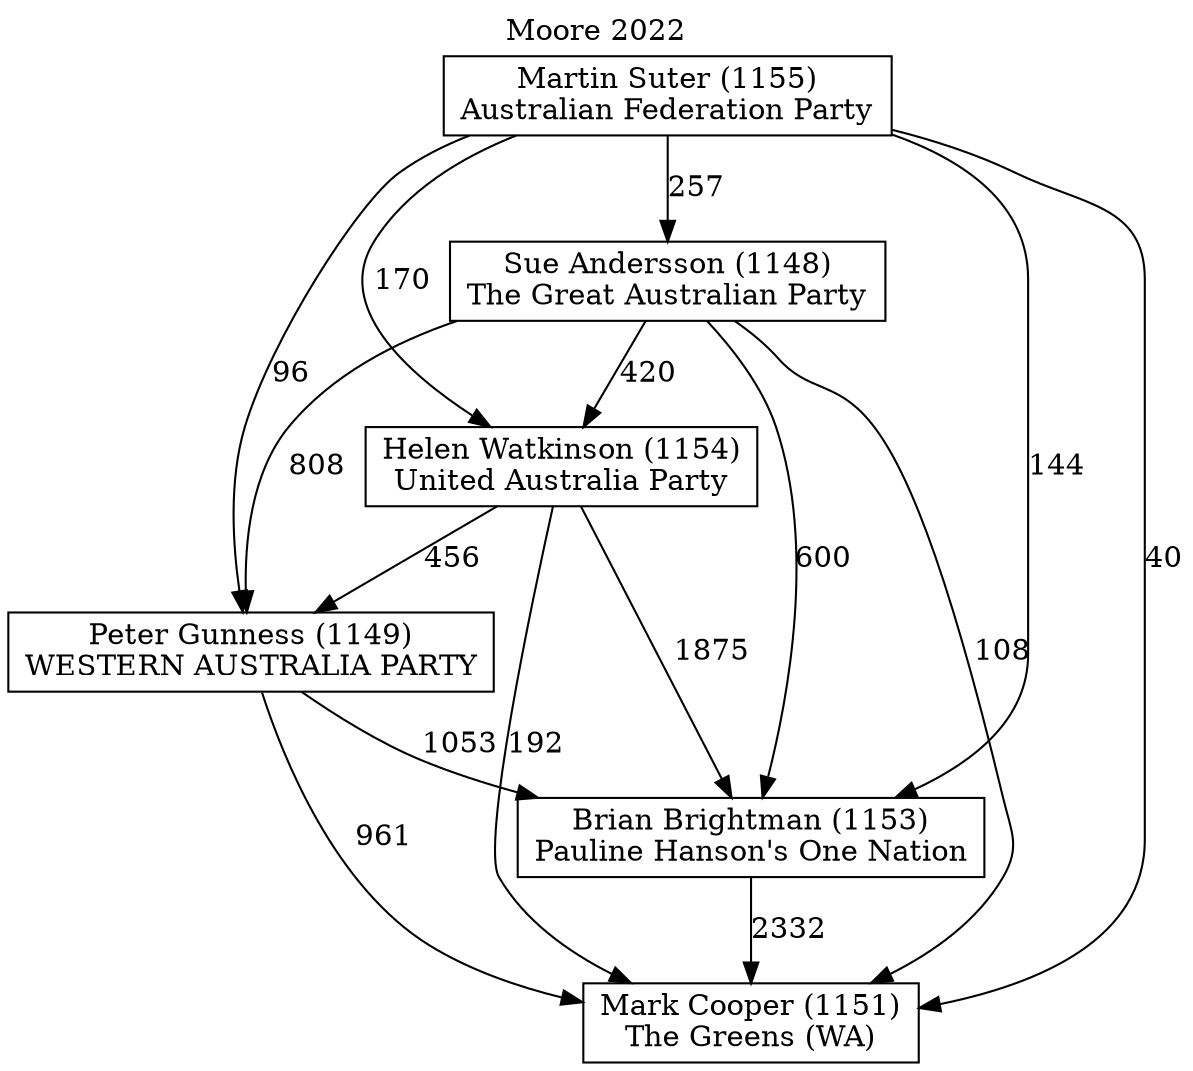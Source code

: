 // House preference flow
digraph "Mark Cooper (1151)_Moore_2022" {
	graph [label="Moore 2022" labelloc=t mclimit=10]
	node [shape=box]
	"Brian Brightman (1153)" [label="Brian Brightman (1153)
Pauline Hanson's One Nation"]
	"Helen Watkinson (1154)" [label="Helen Watkinson (1154)
United Australia Party"]
	"Mark Cooper (1151)" [label="Mark Cooper (1151)
The Greens (WA)"]
	"Martin Suter (1155)" [label="Martin Suter (1155)
Australian Federation Party"]
	"Peter Gunness (1149)" [label="Peter Gunness (1149)
WESTERN AUSTRALIA PARTY"]
	"Sue Andersson (1148)" [label="Sue Andersson (1148)
The Great Australian Party"]
	"Brian Brightman (1153)" -> "Mark Cooper (1151)" [label=2332]
	"Helen Watkinson (1154)" -> "Brian Brightman (1153)" [label=1875]
	"Helen Watkinson (1154)" -> "Mark Cooper (1151)" [label=192]
	"Helen Watkinson (1154)" -> "Peter Gunness (1149)" [label=456]
	"Martin Suter (1155)" -> "Brian Brightman (1153)" [label=144]
	"Martin Suter (1155)" -> "Helen Watkinson (1154)" [label=170]
	"Martin Suter (1155)" -> "Mark Cooper (1151)" [label=40]
	"Martin Suter (1155)" -> "Peter Gunness (1149)" [label=96]
	"Martin Suter (1155)" -> "Sue Andersson (1148)" [label=257]
	"Peter Gunness (1149)" -> "Brian Brightman (1153)" [label=1053]
	"Peter Gunness (1149)" -> "Mark Cooper (1151)" [label=961]
	"Sue Andersson (1148)" -> "Brian Brightman (1153)" [label=600]
	"Sue Andersson (1148)" -> "Helen Watkinson (1154)" [label=420]
	"Sue Andersson (1148)" -> "Mark Cooper (1151)" [label=108]
	"Sue Andersson (1148)" -> "Peter Gunness (1149)" [label=808]
}
